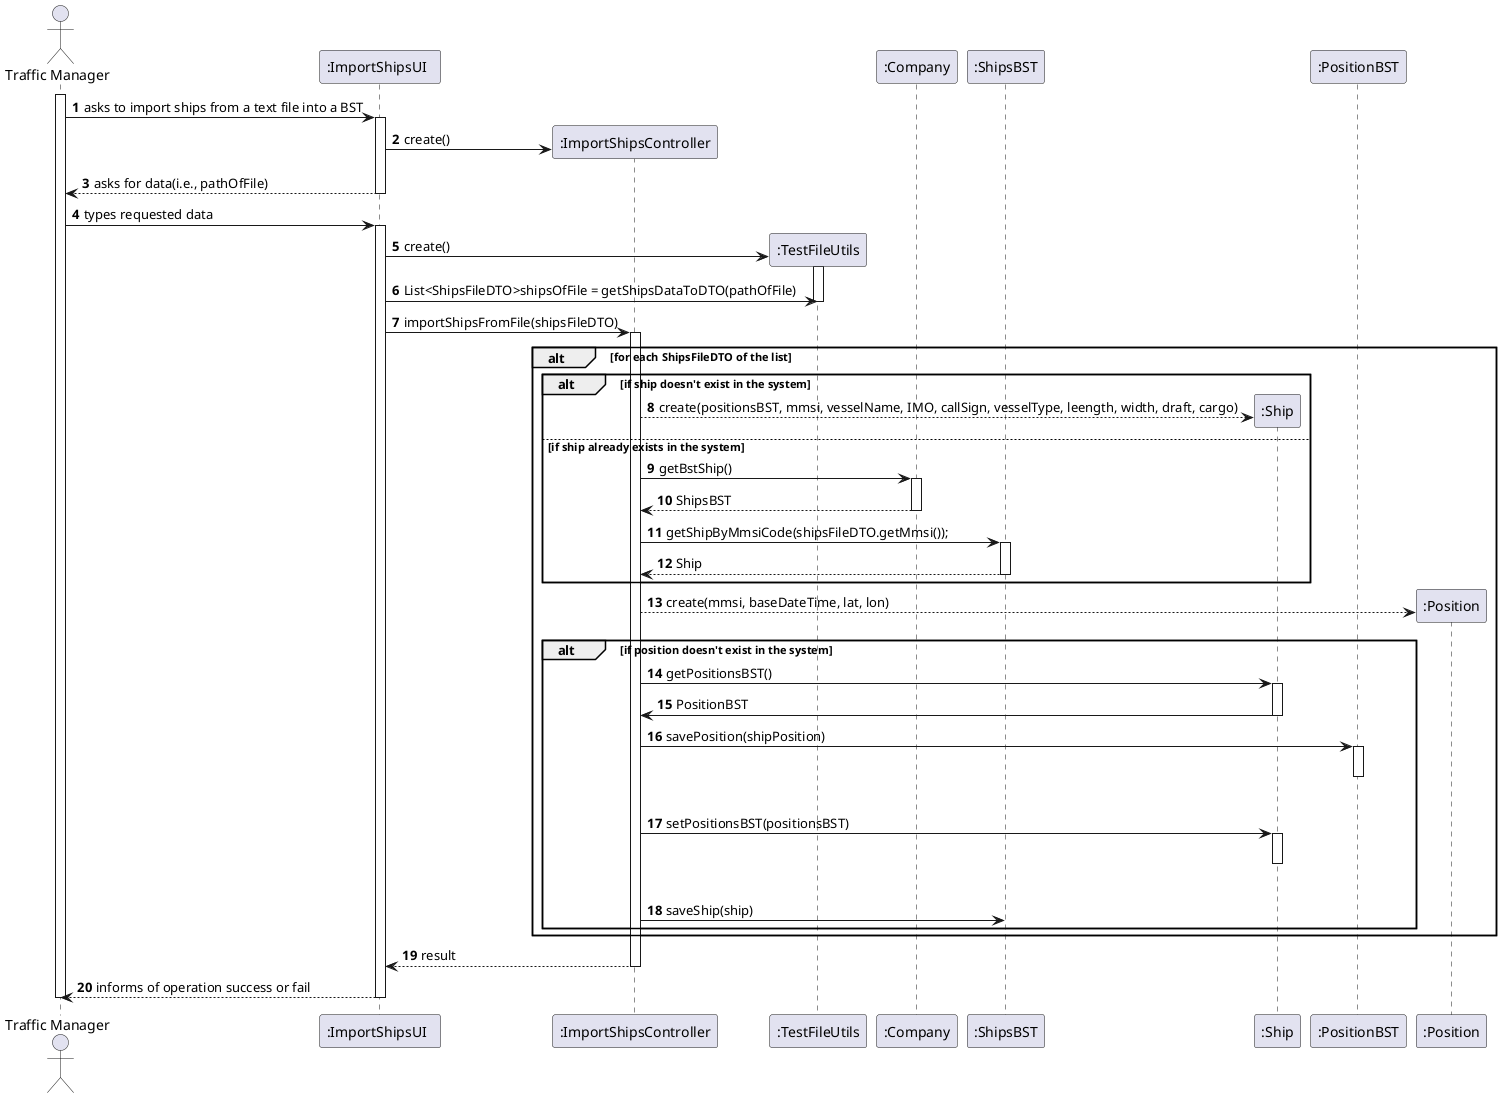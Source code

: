 @startuml
autonumber
'hide footbox
actor "Traffic Manager" as TM
participant ":ImportShipsUI  " as UI
participant ":ImportShipsController" as CTRL
participant ":TestFileUtils" as TFU
participant ":Company" as CMP
participant ":ShipsBST" as SBST
participant ":Ship" as SHIP
participant ":PositionBST" as PBST
participant ":Position" as POS

activate TM
TM -> UI : asks to import ships from a text file into a BST
activate UI
UI -> CTRL** : create()
UI --> TM : asks for data(i.e., pathOfFile)
deactivate UI
TM -> UI : types requested data
activate UI
UI -> TFU** : create()
activate TFU
UI -> TFU : List<ShipsFileDTO>shipsOfFile = getShipsDataToDTO(pathOfFile)
deactivate TFU
UI -> CTRL : importShipsFromFile(shipsFileDTO)
activate CTRL
alt for each ShipsFileDTO of the list
alt if ship doesn't exist in the system
CTRL --> SHIP** : create(positionsBST, mmsi, vesselName, IMO, callSign, vesselType, leength, width, draft, cargo)
else if ship already exists in the system
CTRL -> CMP : getBstShip()
activate CMP
CMP --> CTRL : ShipsBST
deactivate CMP
CTRL -> SBST : getShipByMmsiCode(shipsFileDTO.getMmsi());
activate SBST
SBST --> CTRL : Ship
deactivate SBST
end
CTRL --> POS** : create(mmsi, baseDateTime, lat, lon)
alt if position doesn't exist in the system
CTRL -> SHIP : getPositionsBST()
activate SHIP
SHIP -> CTRL : PositionBST
deactivate SHIP
CTRL -> PBST : savePosition(shipPosition)
activate PBST
|||
deactivate PBST
CTRL -> SHIP : setPositionsBST(positionsBST)
activate SHIP
|||
deactivate SHIP
CTRL -> SBST : saveShip(ship)
end
end
CTRL --> UI : result
deactivate CTRL
UI --> TM : informs of operation success or fail
deactivate UI
deactivate TM

@enduml
